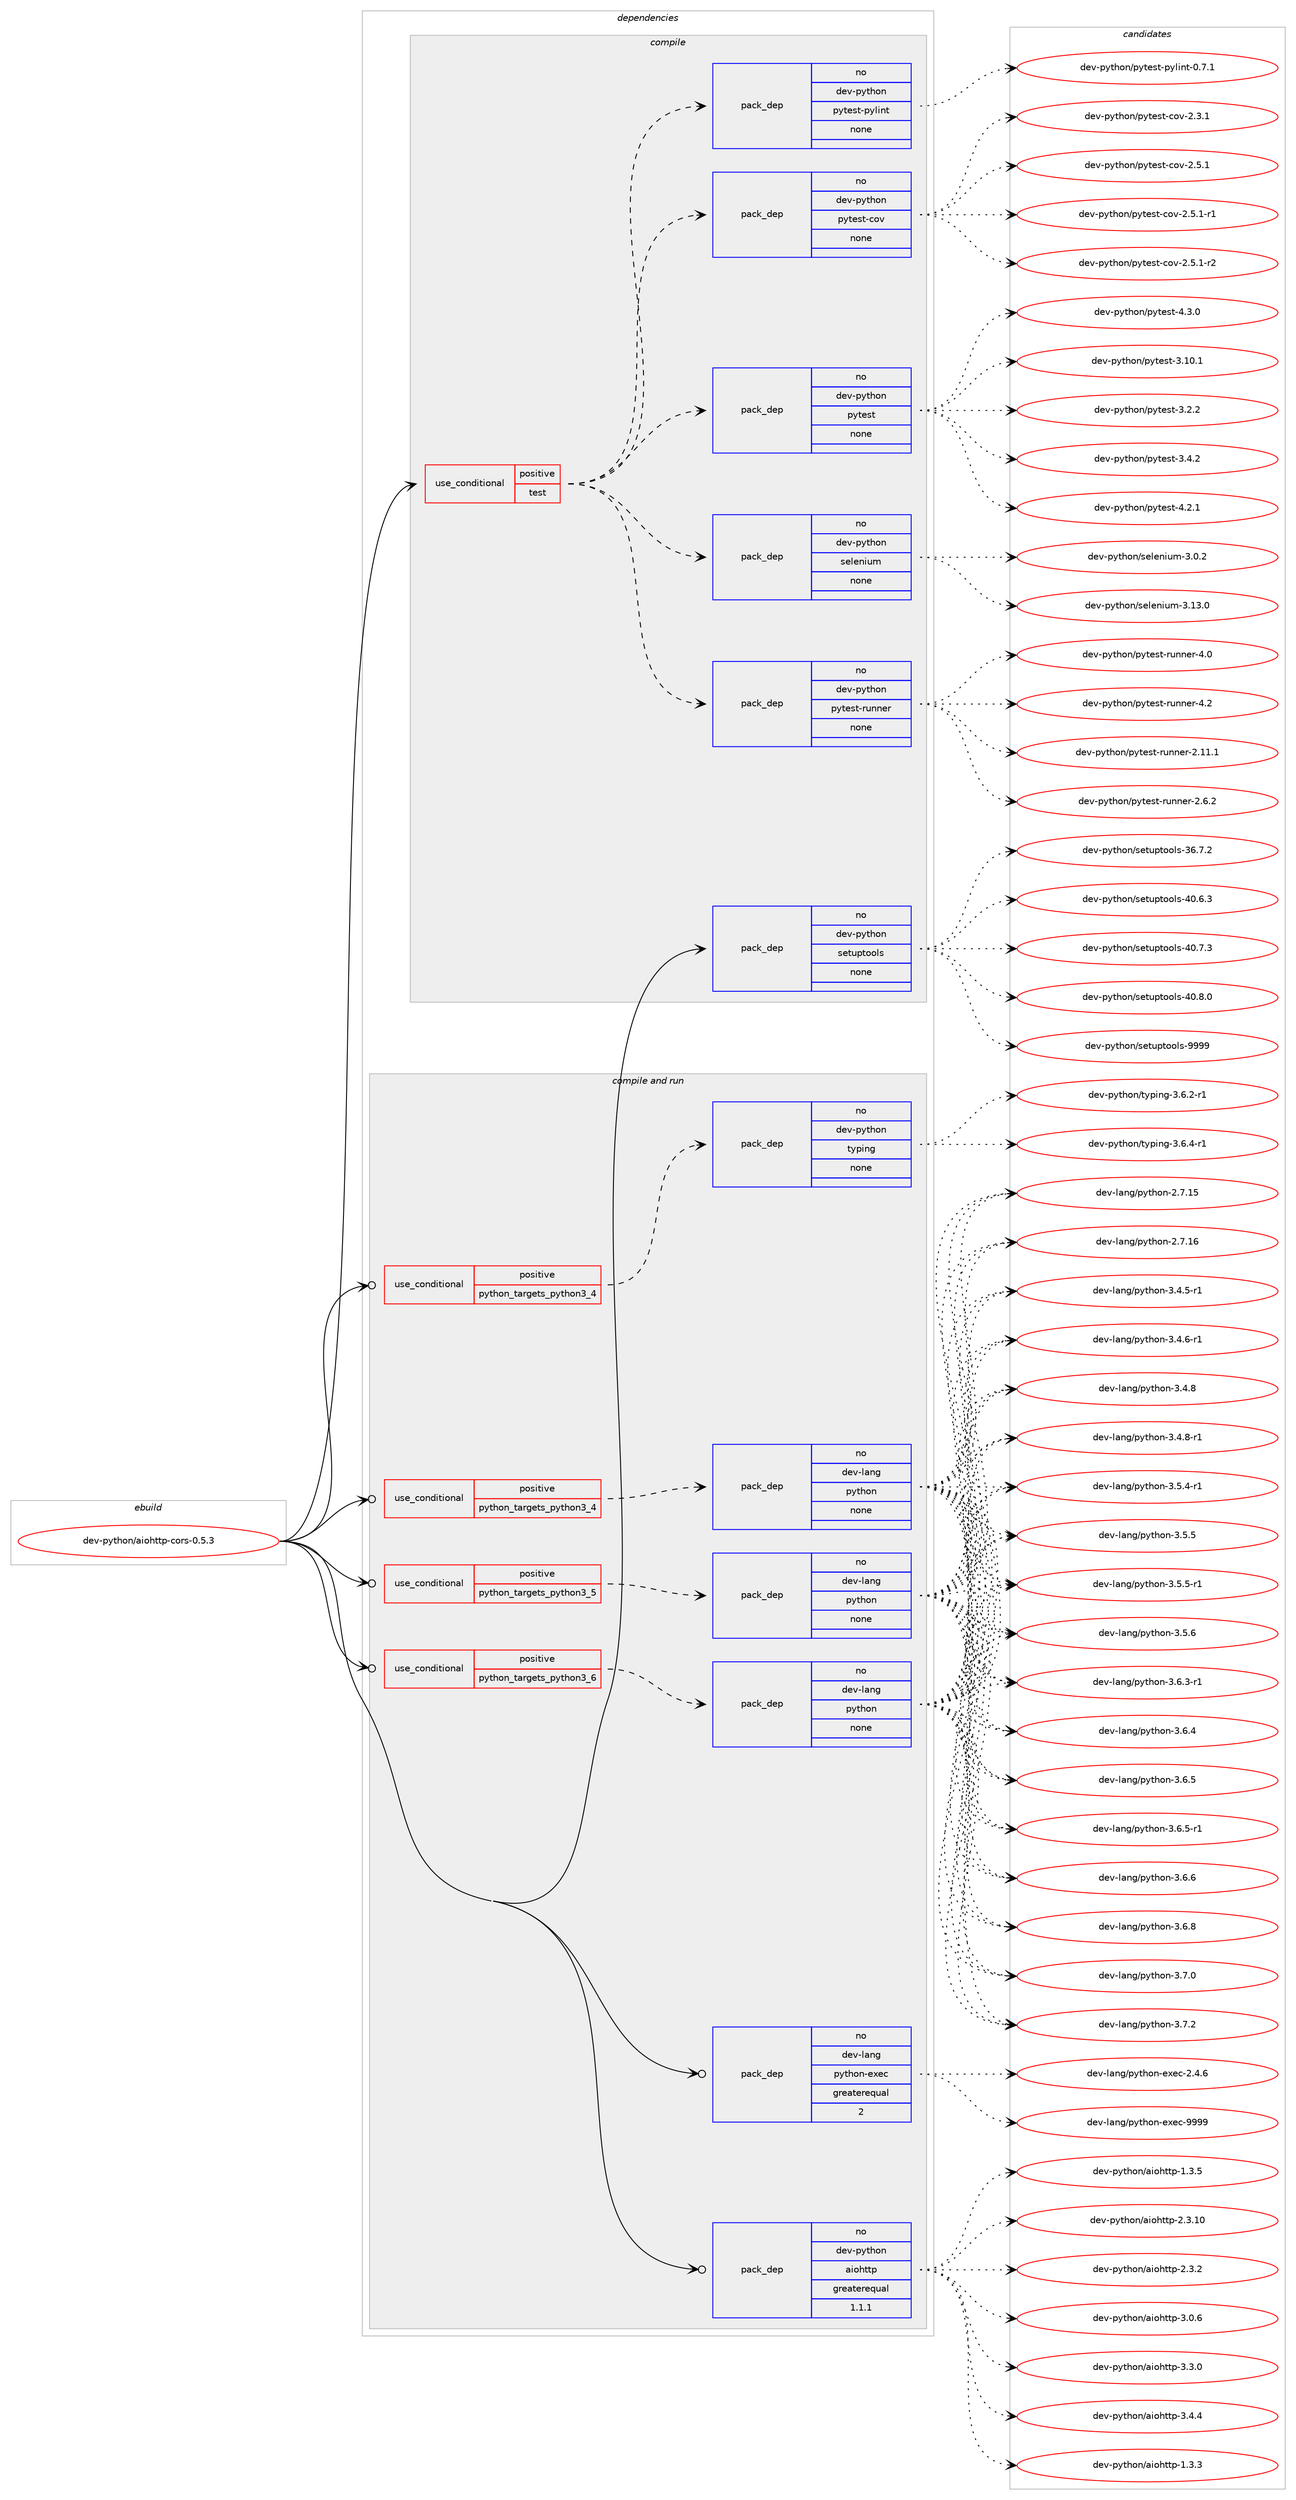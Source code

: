 digraph prolog {

# *************
# Graph options
# *************

newrank=true;
concentrate=true;
compound=true;
graph [rankdir=LR,fontname=Helvetica,fontsize=10,ranksep=1.5];#, ranksep=2.5, nodesep=0.2];
edge  [arrowhead=vee];
node  [fontname=Helvetica,fontsize=10];

# **********
# The ebuild
# **********

subgraph cluster_leftcol {
color=gray;
rank=same;
label=<<i>ebuild</i>>;
id [label="dev-python/aiohttp-cors-0.5.3", color=red, width=4, href="../dev-python/aiohttp-cors-0.5.3.svg"];
}

# ****************
# The dependencies
# ****************

subgraph cluster_midcol {
color=gray;
label=<<i>dependencies</i>>;
subgraph cluster_compile {
fillcolor="#eeeeee";
style=filled;
label=<<i>compile</i>>;
subgraph cond370637 {
dependency1397892 [label=<<TABLE BORDER="0" CELLBORDER="1" CELLSPACING="0" CELLPADDING="4"><TR><TD ROWSPAN="3" CELLPADDING="10">use_conditional</TD></TR><TR><TD>positive</TD></TR><TR><TD>test</TD></TR></TABLE>>, shape=none, color=red];
subgraph pack1004030 {
dependency1397893 [label=<<TABLE BORDER="0" CELLBORDER="1" CELLSPACING="0" CELLPADDING="4" WIDTH="220"><TR><TD ROWSPAN="6" CELLPADDING="30">pack_dep</TD></TR><TR><TD WIDTH="110">no</TD></TR><TR><TD>dev-python</TD></TR><TR><TD>pytest</TD></TR><TR><TD>none</TD></TR><TR><TD></TD></TR></TABLE>>, shape=none, color=blue];
}
dependency1397892:e -> dependency1397893:w [weight=20,style="dashed",arrowhead="vee"];
subgraph pack1004031 {
dependency1397894 [label=<<TABLE BORDER="0" CELLBORDER="1" CELLSPACING="0" CELLPADDING="4" WIDTH="220"><TR><TD ROWSPAN="6" CELLPADDING="30">pack_dep</TD></TR><TR><TD WIDTH="110">no</TD></TR><TR><TD>dev-python</TD></TR><TR><TD>pytest-cov</TD></TR><TR><TD>none</TD></TR><TR><TD></TD></TR></TABLE>>, shape=none, color=blue];
}
dependency1397892:e -> dependency1397894:w [weight=20,style="dashed",arrowhead="vee"];
subgraph pack1004032 {
dependency1397895 [label=<<TABLE BORDER="0" CELLBORDER="1" CELLSPACING="0" CELLPADDING="4" WIDTH="220"><TR><TD ROWSPAN="6" CELLPADDING="30">pack_dep</TD></TR><TR><TD WIDTH="110">no</TD></TR><TR><TD>dev-python</TD></TR><TR><TD>pytest-pylint</TD></TR><TR><TD>none</TD></TR><TR><TD></TD></TR></TABLE>>, shape=none, color=blue];
}
dependency1397892:e -> dependency1397895:w [weight=20,style="dashed",arrowhead="vee"];
subgraph pack1004033 {
dependency1397896 [label=<<TABLE BORDER="0" CELLBORDER="1" CELLSPACING="0" CELLPADDING="4" WIDTH="220"><TR><TD ROWSPAN="6" CELLPADDING="30">pack_dep</TD></TR><TR><TD WIDTH="110">no</TD></TR><TR><TD>dev-python</TD></TR><TR><TD>pytest-runner</TD></TR><TR><TD>none</TD></TR><TR><TD></TD></TR></TABLE>>, shape=none, color=blue];
}
dependency1397892:e -> dependency1397896:w [weight=20,style="dashed",arrowhead="vee"];
subgraph pack1004034 {
dependency1397897 [label=<<TABLE BORDER="0" CELLBORDER="1" CELLSPACING="0" CELLPADDING="4" WIDTH="220"><TR><TD ROWSPAN="6" CELLPADDING="30">pack_dep</TD></TR><TR><TD WIDTH="110">no</TD></TR><TR><TD>dev-python</TD></TR><TR><TD>selenium</TD></TR><TR><TD>none</TD></TR><TR><TD></TD></TR></TABLE>>, shape=none, color=blue];
}
dependency1397892:e -> dependency1397897:w [weight=20,style="dashed",arrowhead="vee"];
}
id:e -> dependency1397892:w [weight=20,style="solid",arrowhead="vee"];
subgraph pack1004035 {
dependency1397898 [label=<<TABLE BORDER="0" CELLBORDER="1" CELLSPACING="0" CELLPADDING="4" WIDTH="220"><TR><TD ROWSPAN="6" CELLPADDING="30">pack_dep</TD></TR><TR><TD WIDTH="110">no</TD></TR><TR><TD>dev-python</TD></TR><TR><TD>setuptools</TD></TR><TR><TD>none</TD></TR><TR><TD></TD></TR></TABLE>>, shape=none, color=blue];
}
id:e -> dependency1397898:w [weight=20,style="solid",arrowhead="vee"];
}
subgraph cluster_compileandrun {
fillcolor="#eeeeee";
style=filled;
label=<<i>compile and run</i>>;
subgraph cond370638 {
dependency1397899 [label=<<TABLE BORDER="0" CELLBORDER="1" CELLSPACING="0" CELLPADDING="4"><TR><TD ROWSPAN="3" CELLPADDING="10">use_conditional</TD></TR><TR><TD>positive</TD></TR><TR><TD>python_targets_python3_4</TD></TR></TABLE>>, shape=none, color=red];
subgraph pack1004036 {
dependency1397900 [label=<<TABLE BORDER="0" CELLBORDER="1" CELLSPACING="0" CELLPADDING="4" WIDTH="220"><TR><TD ROWSPAN="6" CELLPADDING="30">pack_dep</TD></TR><TR><TD WIDTH="110">no</TD></TR><TR><TD>dev-lang</TD></TR><TR><TD>python</TD></TR><TR><TD>none</TD></TR><TR><TD></TD></TR></TABLE>>, shape=none, color=blue];
}
dependency1397899:e -> dependency1397900:w [weight=20,style="dashed",arrowhead="vee"];
}
id:e -> dependency1397899:w [weight=20,style="solid",arrowhead="odotvee"];
subgraph cond370639 {
dependency1397901 [label=<<TABLE BORDER="0" CELLBORDER="1" CELLSPACING="0" CELLPADDING="4"><TR><TD ROWSPAN="3" CELLPADDING="10">use_conditional</TD></TR><TR><TD>positive</TD></TR><TR><TD>python_targets_python3_4</TD></TR></TABLE>>, shape=none, color=red];
subgraph pack1004037 {
dependency1397902 [label=<<TABLE BORDER="0" CELLBORDER="1" CELLSPACING="0" CELLPADDING="4" WIDTH="220"><TR><TD ROWSPAN="6" CELLPADDING="30">pack_dep</TD></TR><TR><TD WIDTH="110">no</TD></TR><TR><TD>dev-python</TD></TR><TR><TD>typing</TD></TR><TR><TD>none</TD></TR><TR><TD></TD></TR></TABLE>>, shape=none, color=blue];
}
dependency1397901:e -> dependency1397902:w [weight=20,style="dashed",arrowhead="vee"];
}
id:e -> dependency1397901:w [weight=20,style="solid",arrowhead="odotvee"];
subgraph cond370640 {
dependency1397903 [label=<<TABLE BORDER="0" CELLBORDER="1" CELLSPACING="0" CELLPADDING="4"><TR><TD ROWSPAN="3" CELLPADDING="10">use_conditional</TD></TR><TR><TD>positive</TD></TR><TR><TD>python_targets_python3_5</TD></TR></TABLE>>, shape=none, color=red];
subgraph pack1004038 {
dependency1397904 [label=<<TABLE BORDER="0" CELLBORDER="1" CELLSPACING="0" CELLPADDING="4" WIDTH="220"><TR><TD ROWSPAN="6" CELLPADDING="30">pack_dep</TD></TR><TR><TD WIDTH="110">no</TD></TR><TR><TD>dev-lang</TD></TR><TR><TD>python</TD></TR><TR><TD>none</TD></TR><TR><TD></TD></TR></TABLE>>, shape=none, color=blue];
}
dependency1397903:e -> dependency1397904:w [weight=20,style="dashed",arrowhead="vee"];
}
id:e -> dependency1397903:w [weight=20,style="solid",arrowhead="odotvee"];
subgraph cond370641 {
dependency1397905 [label=<<TABLE BORDER="0" CELLBORDER="1" CELLSPACING="0" CELLPADDING="4"><TR><TD ROWSPAN="3" CELLPADDING="10">use_conditional</TD></TR><TR><TD>positive</TD></TR><TR><TD>python_targets_python3_6</TD></TR></TABLE>>, shape=none, color=red];
subgraph pack1004039 {
dependency1397906 [label=<<TABLE BORDER="0" CELLBORDER="1" CELLSPACING="0" CELLPADDING="4" WIDTH="220"><TR><TD ROWSPAN="6" CELLPADDING="30">pack_dep</TD></TR><TR><TD WIDTH="110">no</TD></TR><TR><TD>dev-lang</TD></TR><TR><TD>python</TD></TR><TR><TD>none</TD></TR><TR><TD></TD></TR></TABLE>>, shape=none, color=blue];
}
dependency1397905:e -> dependency1397906:w [weight=20,style="dashed",arrowhead="vee"];
}
id:e -> dependency1397905:w [weight=20,style="solid",arrowhead="odotvee"];
subgraph pack1004040 {
dependency1397907 [label=<<TABLE BORDER="0" CELLBORDER="1" CELLSPACING="0" CELLPADDING="4" WIDTH="220"><TR><TD ROWSPAN="6" CELLPADDING="30">pack_dep</TD></TR><TR><TD WIDTH="110">no</TD></TR><TR><TD>dev-lang</TD></TR><TR><TD>python-exec</TD></TR><TR><TD>greaterequal</TD></TR><TR><TD>2</TD></TR></TABLE>>, shape=none, color=blue];
}
id:e -> dependency1397907:w [weight=20,style="solid",arrowhead="odotvee"];
subgraph pack1004041 {
dependency1397908 [label=<<TABLE BORDER="0" CELLBORDER="1" CELLSPACING="0" CELLPADDING="4" WIDTH="220"><TR><TD ROWSPAN="6" CELLPADDING="30">pack_dep</TD></TR><TR><TD WIDTH="110">no</TD></TR><TR><TD>dev-python</TD></TR><TR><TD>aiohttp</TD></TR><TR><TD>greaterequal</TD></TR><TR><TD>1.1.1</TD></TR></TABLE>>, shape=none, color=blue];
}
id:e -> dependency1397908:w [weight=20,style="solid",arrowhead="odotvee"];
}
subgraph cluster_run {
fillcolor="#eeeeee";
style=filled;
label=<<i>run</i>>;
}
}

# **************
# The candidates
# **************

subgraph cluster_choices {
rank=same;
color=gray;
label=<<i>candidates</i>>;

subgraph choice1004030 {
color=black;
nodesep=1;
choice100101118451121211161041111104711212111610111511645514649484649 [label="dev-python/pytest-3.10.1", color=red, width=4,href="../dev-python/pytest-3.10.1.svg"];
choice1001011184511212111610411111047112121116101115116455146504650 [label="dev-python/pytest-3.2.2", color=red, width=4,href="../dev-python/pytest-3.2.2.svg"];
choice1001011184511212111610411111047112121116101115116455146524650 [label="dev-python/pytest-3.4.2", color=red, width=4,href="../dev-python/pytest-3.4.2.svg"];
choice1001011184511212111610411111047112121116101115116455246504649 [label="dev-python/pytest-4.2.1", color=red, width=4,href="../dev-python/pytest-4.2.1.svg"];
choice1001011184511212111610411111047112121116101115116455246514648 [label="dev-python/pytest-4.3.0", color=red, width=4,href="../dev-python/pytest-4.3.0.svg"];
dependency1397893:e -> choice100101118451121211161041111104711212111610111511645514649484649:w [style=dotted,weight="100"];
dependency1397893:e -> choice1001011184511212111610411111047112121116101115116455146504650:w [style=dotted,weight="100"];
dependency1397893:e -> choice1001011184511212111610411111047112121116101115116455146524650:w [style=dotted,weight="100"];
dependency1397893:e -> choice1001011184511212111610411111047112121116101115116455246504649:w [style=dotted,weight="100"];
dependency1397893:e -> choice1001011184511212111610411111047112121116101115116455246514648:w [style=dotted,weight="100"];
}
subgraph choice1004031 {
color=black;
nodesep=1;
choice10010111845112121116104111110471121211161011151164599111118455046514649 [label="dev-python/pytest-cov-2.3.1", color=red, width=4,href="../dev-python/pytest-cov-2.3.1.svg"];
choice10010111845112121116104111110471121211161011151164599111118455046534649 [label="dev-python/pytest-cov-2.5.1", color=red, width=4,href="../dev-python/pytest-cov-2.5.1.svg"];
choice100101118451121211161041111104711212111610111511645991111184550465346494511449 [label="dev-python/pytest-cov-2.5.1-r1", color=red, width=4,href="../dev-python/pytest-cov-2.5.1-r1.svg"];
choice100101118451121211161041111104711212111610111511645991111184550465346494511450 [label="dev-python/pytest-cov-2.5.1-r2", color=red, width=4,href="../dev-python/pytest-cov-2.5.1-r2.svg"];
dependency1397894:e -> choice10010111845112121116104111110471121211161011151164599111118455046514649:w [style=dotted,weight="100"];
dependency1397894:e -> choice10010111845112121116104111110471121211161011151164599111118455046534649:w [style=dotted,weight="100"];
dependency1397894:e -> choice100101118451121211161041111104711212111610111511645991111184550465346494511449:w [style=dotted,weight="100"];
dependency1397894:e -> choice100101118451121211161041111104711212111610111511645991111184550465346494511450:w [style=dotted,weight="100"];
}
subgraph choice1004032 {
color=black;
nodesep=1;
choice100101118451121211161041111104711212111610111511645112121108105110116454846554649 [label="dev-python/pytest-pylint-0.7.1", color=red, width=4,href="../dev-python/pytest-pylint-0.7.1.svg"];
dependency1397895:e -> choice100101118451121211161041111104711212111610111511645112121108105110116454846554649:w [style=dotted,weight="100"];
}
subgraph choice1004033 {
color=black;
nodesep=1;
choice10010111845112121116104111110471121211161011151164511411711011010111445504649494649 [label="dev-python/pytest-runner-2.11.1", color=red, width=4,href="../dev-python/pytest-runner-2.11.1.svg"];
choice100101118451121211161041111104711212111610111511645114117110110101114455046544650 [label="dev-python/pytest-runner-2.6.2", color=red, width=4,href="../dev-python/pytest-runner-2.6.2.svg"];
choice10010111845112121116104111110471121211161011151164511411711011010111445524648 [label="dev-python/pytest-runner-4.0", color=red, width=4,href="../dev-python/pytest-runner-4.0.svg"];
choice10010111845112121116104111110471121211161011151164511411711011010111445524650 [label="dev-python/pytest-runner-4.2", color=red, width=4,href="../dev-python/pytest-runner-4.2.svg"];
dependency1397896:e -> choice10010111845112121116104111110471121211161011151164511411711011010111445504649494649:w [style=dotted,weight="100"];
dependency1397896:e -> choice100101118451121211161041111104711212111610111511645114117110110101114455046544650:w [style=dotted,weight="100"];
dependency1397896:e -> choice10010111845112121116104111110471121211161011151164511411711011010111445524648:w [style=dotted,weight="100"];
dependency1397896:e -> choice10010111845112121116104111110471121211161011151164511411711011010111445524650:w [style=dotted,weight="100"];
}
subgraph choice1004034 {
color=black;
nodesep=1;
choice1001011184511212111610411111047115101108101110105117109455146484650 [label="dev-python/selenium-3.0.2", color=red, width=4,href="../dev-python/selenium-3.0.2.svg"];
choice100101118451121211161041111104711510110810111010511710945514649514648 [label="dev-python/selenium-3.13.0", color=red, width=4,href="../dev-python/selenium-3.13.0.svg"];
dependency1397897:e -> choice1001011184511212111610411111047115101108101110105117109455146484650:w [style=dotted,weight="100"];
dependency1397897:e -> choice100101118451121211161041111104711510110810111010511710945514649514648:w [style=dotted,weight="100"];
}
subgraph choice1004035 {
color=black;
nodesep=1;
choice100101118451121211161041111104711510111611711211611111110811545515446554650 [label="dev-python/setuptools-36.7.2", color=red, width=4,href="../dev-python/setuptools-36.7.2.svg"];
choice100101118451121211161041111104711510111611711211611111110811545524846544651 [label="dev-python/setuptools-40.6.3", color=red, width=4,href="../dev-python/setuptools-40.6.3.svg"];
choice100101118451121211161041111104711510111611711211611111110811545524846554651 [label="dev-python/setuptools-40.7.3", color=red, width=4,href="../dev-python/setuptools-40.7.3.svg"];
choice100101118451121211161041111104711510111611711211611111110811545524846564648 [label="dev-python/setuptools-40.8.0", color=red, width=4,href="../dev-python/setuptools-40.8.0.svg"];
choice10010111845112121116104111110471151011161171121161111111081154557575757 [label="dev-python/setuptools-9999", color=red, width=4,href="../dev-python/setuptools-9999.svg"];
dependency1397898:e -> choice100101118451121211161041111104711510111611711211611111110811545515446554650:w [style=dotted,weight="100"];
dependency1397898:e -> choice100101118451121211161041111104711510111611711211611111110811545524846544651:w [style=dotted,weight="100"];
dependency1397898:e -> choice100101118451121211161041111104711510111611711211611111110811545524846554651:w [style=dotted,weight="100"];
dependency1397898:e -> choice100101118451121211161041111104711510111611711211611111110811545524846564648:w [style=dotted,weight="100"];
dependency1397898:e -> choice10010111845112121116104111110471151011161171121161111111081154557575757:w [style=dotted,weight="100"];
}
subgraph choice1004036 {
color=black;
nodesep=1;
choice10010111845108971101034711212111610411111045504655464953 [label="dev-lang/python-2.7.15", color=red, width=4,href="../dev-lang/python-2.7.15.svg"];
choice10010111845108971101034711212111610411111045504655464954 [label="dev-lang/python-2.7.16", color=red, width=4,href="../dev-lang/python-2.7.16.svg"];
choice1001011184510897110103471121211161041111104551465246534511449 [label="dev-lang/python-3.4.5-r1", color=red, width=4,href="../dev-lang/python-3.4.5-r1.svg"];
choice1001011184510897110103471121211161041111104551465246544511449 [label="dev-lang/python-3.4.6-r1", color=red, width=4,href="../dev-lang/python-3.4.6-r1.svg"];
choice100101118451089711010347112121116104111110455146524656 [label="dev-lang/python-3.4.8", color=red, width=4,href="../dev-lang/python-3.4.8.svg"];
choice1001011184510897110103471121211161041111104551465246564511449 [label="dev-lang/python-3.4.8-r1", color=red, width=4,href="../dev-lang/python-3.4.8-r1.svg"];
choice1001011184510897110103471121211161041111104551465346524511449 [label="dev-lang/python-3.5.4-r1", color=red, width=4,href="../dev-lang/python-3.5.4-r1.svg"];
choice100101118451089711010347112121116104111110455146534653 [label="dev-lang/python-3.5.5", color=red, width=4,href="../dev-lang/python-3.5.5.svg"];
choice1001011184510897110103471121211161041111104551465346534511449 [label="dev-lang/python-3.5.5-r1", color=red, width=4,href="../dev-lang/python-3.5.5-r1.svg"];
choice100101118451089711010347112121116104111110455146534654 [label="dev-lang/python-3.5.6", color=red, width=4,href="../dev-lang/python-3.5.6.svg"];
choice1001011184510897110103471121211161041111104551465446514511449 [label="dev-lang/python-3.6.3-r1", color=red, width=4,href="../dev-lang/python-3.6.3-r1.svg"];
choice100101118451089711010347112121116104111110455146544652 [label="dev-lang/python-3.6.4", color=red, width=4,href="../dev-lang/python-3.6.4.svg"];
choice100101118451089711010347112121116104111110455146544653 [label="dev-lang/python-3.6.5", color=red, width=4,href="../dev-lang/python-3.6.5.svg"];
choice1001011184510897110103471121211161041111104551465446534511449 [label="dev-lang/python-3.6.5-r1", color=red, width=4,href="../dev-lang/python-3.6.5-r1.svg"];
choice100101118451089711010347112121116104111110455146544654 [label="dev-lang/python-3.6.6", color=red, width=4,href="../dev-lang/python-3.6.6.svg"];
choice100101118451089711010347112121116104111110455146544656 [label="dev-lang/python-3.6.8", color=red, width=4,href="../dev-lang/python-3.6.8.svg"];
choice100101118451089711010347112121116104111110455146554648 [label="dev-lang/python-3.7.0", color=red, width=4,href="../dev-lang/python-3.7.0.svg"];
choice100101118451089711010347112121116104111110455146554650 [label="dev-lang/python-3.7.2", color=red, width=4,href="../dev-lang/python-3.7.2.svg"];
dependency1397900:e -> choice10010111845108971101034711212111610411111045504655464953:w [style=dotted,weight="100"];
dependency1397900:e -> choice10010111845108971101034711212111610411111045504655464954:w [style=dotted,weight="100"];
dependency1397900:e -> choice1001011184510897110103471121211161041111104551465246534511449:w [style=dotted,weight="100"];
dependency1397900:e -> choice1001011184510897110103471121211161041111104551465246544511449:w [style=dotted,weight="100"];
dependency1397900:e -> choice100101118451089711010347112121116104111110455146524656:w [style=dotted,weight="100"];
dependency1397900:e -> choice1001011184510897110103471121211161041111104551465246564511449:w [style=dotted,weight="100"];
dependency1397900:e -> choice1001011184510897110103471121211161041111104551465346524511449:w [style=dotted,weight="100"];
dependency1397900:e -> choice100101118451089711010347112121116104111110455146534653:w [style=dotted,weight="100"];
dependency1397900:e -> choice1001011184510897110103471121211161041111104551465346534511449:w [style=dotted,weight="100"];
dependency1397900:e -> choice100101118451089711010347112121116104111110455146534654:w [style=dotted,weight="100"];
dependency1397900:e -> choice1001011184510897110103471121211161041111104551465446514511449:w [style=dotted,weight="100"];
dependency1397900:e -> choice100101118451089711010347112121116104111110455146544652:w [style=dotted,weight="100"];
dependency1397900:e -> choice100101118451089711010347112121116104111110455146544653:w [style=dotted,weight="100"];
dependency1397900:e -> choice1001011184510897110103471121211161041111104551465446534511449:w [style=dotted,weight="100"];
dependency1397900:e -> choice100101118451089711010347112121116104111110455146544654:w [style=dotted,weight="100"];
dependency1397900:e -> choice100101118451089711010347112121116104111110455146544656:w [style=dotted,weight="100"];
dependency1397900:e -> choice100101118451089711010347112121116104111110455146554648:w [style=dotted,weight="100"];
dependency1397900:e -> choice100101118451089711010347112121116104111110455146554650:w [style=dotted,weight="100"];
}
subgraph choice1004037 {
color=black;
nodesep=1;
choice10010111845112121116104111110471161211121051101034551465446504511449 [label="dev-python/typing-3.6.2-r1", color=red, width=4,href="../dev-python/typing-3.6.2-r1.svg"];
choice10010111845112121116104111110471161211121051101034551465446524511449 [label="dev-python/typing-3.6.4-r1", color=red, width=4,href="../dev-python/typing-3.6.4-r1.svg"];
dependency1397902:e -> choice10010111845112121116104111110471161211121051101034551465446504511449:w [style=dotted,weight="100"];
dependency1397902:e -> choice10010111845112121116104111110471161211121051101034551465446524511449:w [style=dotted,weight="100"];
}
subgraph choice1004038 {
color=black;
nodesep=1;
choice10010111845108971101034711212111610411111045504655464953 [label="dev-lang/python-2.7.15", color=red, width=4,href="../dev-lang/python-2.7.15.svg"];
choice10010111845108971101034711212111610411111045504655464954 [label="dev-lang/python-2.7.16", color=red, width=4,href="../dev-lang/python-2.7.16.svg"];
choice1001011184510897110103471121211161041111104551465246534511449 [label="dev-lang/python-3.4.5-r1", color=red, width=4,href="../dev-lang/python-3.4.5-r1.svg"];
choice1001011184510897110103471121211161041111104551465246544511449 [label="dev-lang/python-3.4.6-r1", color=red, width=4,href="../dev-lang/python-3.4.6-r1.svg"];
choice100101118451089711010347112121116104111110455146524656 [label="dev-lang/python-3.4.8", color=red, width=4,href="../dev-lang/python-3.4.8.svg"];
choice1001011184510897110103471121211161041111104551465246564511449 [label="dev-lang/python-3.4.8-r1", color=red, width=4,href="../dev-lang/python-3.4.8-r1.svg"];
choice1001011184510897110103471121211161041111104551465346524511449 [label="dev-lang/python-3.5.4-r1", color=red, width=4,href="../dev-lang/python-3.5.4-r1.svg"];
choice100101118451089711010347112121116104111110455146534653 [label="dev-lang/python-3.5.5", color=red, width=4,href="../dev-lang/python-3.5.5.svg"];
choice1001011184510897110103471121211161041111104551465346534511449 [label="dev-lang/python-3.5.5-r1", color=red, width=4,href="../dev-lang/python-3.5.5-r1.svg"];
choice100101118451089711010347112121116104111110455146534654 [label="dev-lang/python-3.5.6", color=red, width=4,href="../dev-lang/python-3.5.6.svg"];
choice1001011184510897110103471121211161041111104551465446514511449 [label="dev-lang/python-3.6.3-r1", color=red, width=4,href="../dev-lang/python-3.6.3-r1.svg"];
choice100101118451089711010347112121116104111110455146544652 [label="dev-lang/python-3.6.4", color=red, width=4,href="../dev-lang/python-3.6.4.svg"];
choice100101118451089711010347112121116104111110455146544653 [label="dev-lang/python-3.6.5", color=red, width=4,href="../dev-lang/python-3.6.5.svg"];
choice1001011184510897110103471121211161041111104551465446534511449 [label="dev-lang/python-3.6.5-r1", color=red, width=4,href="../dev-lang/python-3.6.5-r1.svg"];
choice100101118451089711010347112121116104111110455146544654 [label="dev-lang/python-3.6.6", color=red, width=4,href="../dev-lang/python-3.6.6.svg"];
choice100101118451089711010347112121116104111110455146544656 [label="dev-lang/python-3.6.8", color=red, width=4,href="../dev-lang/python-3.6.8.svg"];
choice100101118451089711010347112121116104111110455146554648 [label="dev-lang/python-3.7.0", color=red, width=4,href="../dev-lang/python-3.7.0.svg"];
choice100101118451089711010347112121116104111110455146554650 [label="dev-lang/python-3.7.2", color=red, width=4,href="../dev-lang/python-3.7.2.svg"];
dependency1397904:e -> choice10010111845108971101034711212111610411111045504655464953:w [style=dotted,weight="100"];
dependency1397904:e -> choice10010111845108971101034711212111610411111045504655464954:w [style=dotted,weight="100"];
dependency1397904:e -> choice1001011184510897110103471121211161041111104551465246534511449:w [style=dotted,weight="100"];
dependency1397904:e -> choice1001011184510897110103471121211161041111104551465246544511449:w [style=dotted,weight="100"];
dependency1397904:e -> choice100101118451089711010347112121116104111110455146524656:w [style=dotted,weight="100"];
dependency1397904:e -> choice1001011184510897110103471121211161041111104551465246564511449:w [style=dotted,weight="100"];
dependency1397904:e -> choice1001011184510897110103471121211161041111104551465346524511449:w [style=dotted,weight="100"];
dependency1397904:e -> choice100101118451089711010347112121116104111110455146534653:w [style=dotted,weight="100"];
dependency1397904:e -> choice1001011184510897110103471121211161041111104551465346534511449:w [style=dotted,weight="100"];
dependency1397904:e -> choice100101118451089711010347112121116104111110455146534654:w [style=dotted,weight="100"];
dependency1397904:e -> choice1001011184510897110103471121211161041111104551465446514511449:w [style=dotted,weight="100"];
dependency1397904:e -> choice100101118451089711010347112121116104111110455146544652:w [style=dotted,weight="100"];
dependency1397904:e -> choice100101118451089711010347112121116104111110455146544653:w [style=dotted,weight="100"];
dependency1397904:e -> choice1001011184510897110103471121211161041111104551465446534511449:w [style=dotted,weight="100"];
dependency1397904:e -> choice100101118451089711010347112121116104111110455146544654:w [style=dotted,weight="100"];
dependency1397904:e -> choice100101118451089711010347112121116104111110455146544656:w [style=dotted,weight="100"];
dependency1397904:e -> choice100101118451089711010347112121116104111110455146554648:w [style=dotted,weight="100"];
dependency1397904:e -> choice100101118451089711010347112121116104111110455146554650:w [style=dotted,weight="100"];
}
subgraph choice1004039 {
color=black;
nodesep=1;
choice10010111845108971101034711212111610411111045504655464953 [label="dev-lang/python-2.7.15", color=red, width=4,href="../dev-lang/python-2.7.15.svg"];
choice10010111845108971101034711212111610411111045504655464954 [label="dev-lang/python-2.7.16", color=red, width=4,href="../dev-lang/python-2.7.16.svg"];
choice1001011184510897110103471121211161041111104551465246534511449 [label="dev-lang/python-3.4.5-r1", color=red, width=4,href="../dev-lang/python-3.4.5-r1.svg"];
choice1001011184510897110103471121211161041111104551465246544511449 [label="dev-lang/python-3.4.6-r1", color=red, width=4,href="../dev-lang/python-3.4.6-r1.svg"];
choice100101118451089711010347112121116104111110455146524656 [label="dev-lang/python-3.4.8", color=red, width=4,href="../dev-lang/python-3.4.8.svg"];
choice1001011184510897110103471121211161041111104551465246564511449 [label="dev-lang/python-3.4.8-r1", color=red, width=4,href="../dev-lang/python-3.4.8-r1.svg"];
choice1001011184510897110103471121211161041111104551465346524511449 [label="dev-lang/python-3.5.4-r1", color=red, width=4,href="../dev-lang/python-3.5.4-r1.svg"];
choice100101118451089711010347112121116104111110455146534653 [label="dev-lang/python-3.5.5", color=red, width=4,href="../dev-lang/python-3.5.5.svg"];
choice1001011184510897110103471121211161041111104551465346534511449 [label="dev-lang/python-3.5.5-r1", color=red, width=4,href="../dev-lang/python-3.5.5-r1.svg"];
choice100101118451089711010347112121116104111110455146534654 [label="dev-lang/python-3.5.6", color=red, width=4,href="../dev-lang/python-3.5.6.svg"];
choice1001011184510897110103471121211161041111104551465446514511449 [label="dev-lang/python-3.6.3-r1", color=red, width=4,href="../dev-lang/python-3.6.3-r1.svg"];
choice100101118451089711010347112121116104111110455146544652 [label="dev-lang/python-3.6.4", color=red, width=4,href="../dev-lang/python-3.6.4.svg"];
choice100101118451089711010347112121116104111110455146544653 [label="dev-lang/python-3.6.5", color=red, width=4,href="../dev-lang/python-3.6.5.svg"];
choice1001011184510897110103471121211161041111104551465446534511449 [label="dev-lang/python-3.6.5-r1", color=red, width=4,href="../dev-lang/python-3.6.5-r1.svg"];
choice100101118451089711010347112121116104111110455146544654 [label="dev-lang/python-3.6.6", color=red, width=4,href="../dev-lang/python-3.6.6.svg"];
choice100101118451089711010347112121116104111110455146544656 [label="dev-lang/python-3.6.8", color=red, width=4,href="../dev-lang/python-3.6.8.svg"];
choice100101118451089711010347112121116104111110455146554648 [label="dev-lang/python-3.7.0", color=red, width=4,href="../dev-lang/python-3.7.0.svg"];
choice100101118451089711010347112121116104111110455146554650 [label="dev-lang/python-3.7.2", color=red, width=4,href="../dev-lang/python-3.7.2.svg"];
dependency1397906:e -> choice10010111845108971101034711212111610411111045504655464953:w [style=dotted,weight="100"];
dependency1397906:e -> choice10010111845108971101034711212111610411111045504655464954:w [style=dotted,weight="100"];
dependency1397906:e -> choice1001011184510897110103471121211161041111104551465246534511449:w [style=dotted,weight="100"];
dependency1397906:e -> choice1001011184510897110103471121211161041111104551465246544511449:w [style=dotted,weight="100"];
dependency1397906:e -> choice100101118451089711010347112121116104111110455146524656:w [style=dotted,weight="100"];
dependency1397906:e -> choice1001011184510897110103471121211161041111104551465246564511449:w [style=dotted,weight="100"];
dependency1397906:e -> choice1001011184510897110103471121211161041111104551465346524511449:w [style=dotted,weight="100"];
dependency1397906:e -> choice100101118451089711010347112121116104111110455146534653:w [style=dotted,weight="100"];
dependency1397906:e -> choice1001011184510897110103471121211161041111104551465346534511449:w [style=dotted,weight="100"];
dependency1397906:e -> choice100101118451089711010347112121116104111110455146534654:w [style=dotted,weight="100"];
dependency1397906:e -> choice1001011184510897110103471121211161041111104551465446514511449:w [style=dotted,weight="100"];
dependency1397906:e -> choice100101118451089711010347112121116104111110455146544652:w [style=dotted,weight="100"];
dependency1397906:e -> choice100101118451089711010347112121116104111110455146544653:w [style=dotted,weight="100"];
dependency1397906:e -> choice1001011184510897110103471121211161041111104551465446534511449:w [style=dotted,weight="100"];
dependency1397906:e -> choice100101118451089711010347112121116104111110455146544654:w [style=dotted,weight="100"];
dependency1397906:e -> choice100101118451089711010347112121116104111110455146544656:w [style=dotted,weight="100"];
dependency1397906:e -> choice100101118451089711010347112121116104111110455146554648:w [style=dotted,weight="100"];
dependency1397906:e -> choice100101118451089711010347112121116104111110455146554650:w [style=dotted,weight="100"];
}
subgraph choice1004040 {
color=black;
nodesep=1;
choice1001011184510897110103471121211161041111104510112010199455046524654 [label="dev-lang/python-exec-2.4.6", color=red, width=4,href="../dev-lang/python-exec-2.4.6.svg"];
choice10010111845108971101034711212111610411111045101120101994557575757 [label="dev-lang/python-exec-9999", color=red, width=4,href="../dev-lang/python-exec-9999.svg"];
dependency1397907:e -> choice1001011184510897110103471121211161041111104510112010199455046524654:w [style=dotted,weight="100"];
dependency1397907:e -> choice10010111845108971101034711212111610411111045101120101994557575757:w [style=dotted,weight="100"];
}
subgraph choice1004041 {
color=black;
nodesep=1;
choice100101118451121211161041111104797105111104116116112454946514651 [label="dev-python/aiohttp-1.3.3", color=red, width=4,href="../dev-python/aiohttp-1.3.3.svg"];
choice100101118451121211161041111104797105111104116116112454946514653 [label="dev-python/aiohttp-1.3.5", color=red, width=4,href="../dev-python/aiohttp-1.3.5.svg"];
choice10010111845112121116104111110479710511110411611611245504651464948 [label="dev-python/aiohttp-2.3.10", color=red, width=4,href="../dev-python/aiohttp-2.3.10.svg"];
choice100101118451121211161041111104797105111104116116112455046514650 [label="dev-python/aiohttp-2.3.2", color=red, width=4,href="../dev-python/aiohttp-2.3.2.svg"];
choice100101118451121211161041111104797105111104116116112455146484654 [label="dev-python/aiohttp-3.0.6", color=red, width=4,href="../dev-python/aiohttp-3.0.6.svg"];
choice100101118451121211161041111104797105111104116116112455146514648 [label="dev-python/aiohttp-3.3.0", color=red, width=4,href="../dev-python/aiohttp-3.3.0.svg"];
choice100101118451121211161041111104797105111104116116112455146524652 [label="dev-python/aiohttp-3.4.4", color=red, width=4,href="../dev-python/aiohttp-3.4.4.svg"];
dependency1397908:e -> choice100101118451121211161041111104797105111104116116112454946514651:w [style=dotted,weight="100"];
dependency1397908:e -> choice100101118451121211161041111104797105111104116116112454946514653:w [style=dotted,weight="100"];
dependency1397908:e -> choice10010111845112121116104111110479710511110411611611245504651464948:w [style=dotted,weight="100"];
dependency1397908:e -> choice100101118451121211161041111104797105111104116116112455046514650:w [style=dotted,weight="100"];
dependency1397908:e -> choice100101118451121211161041111104797105111104116116112455146484654:w [style=dotted,weight="100"];
dependency1397908:e -> choice100101118451121211161041111104797105111104116116112455146514648:w [style=dotted,weight="100"];
dependency1397908:e -> choice100101118451121211161041111104797105111104116116112455146524652:w [style=dotted,weight="100"];
}
}

}
